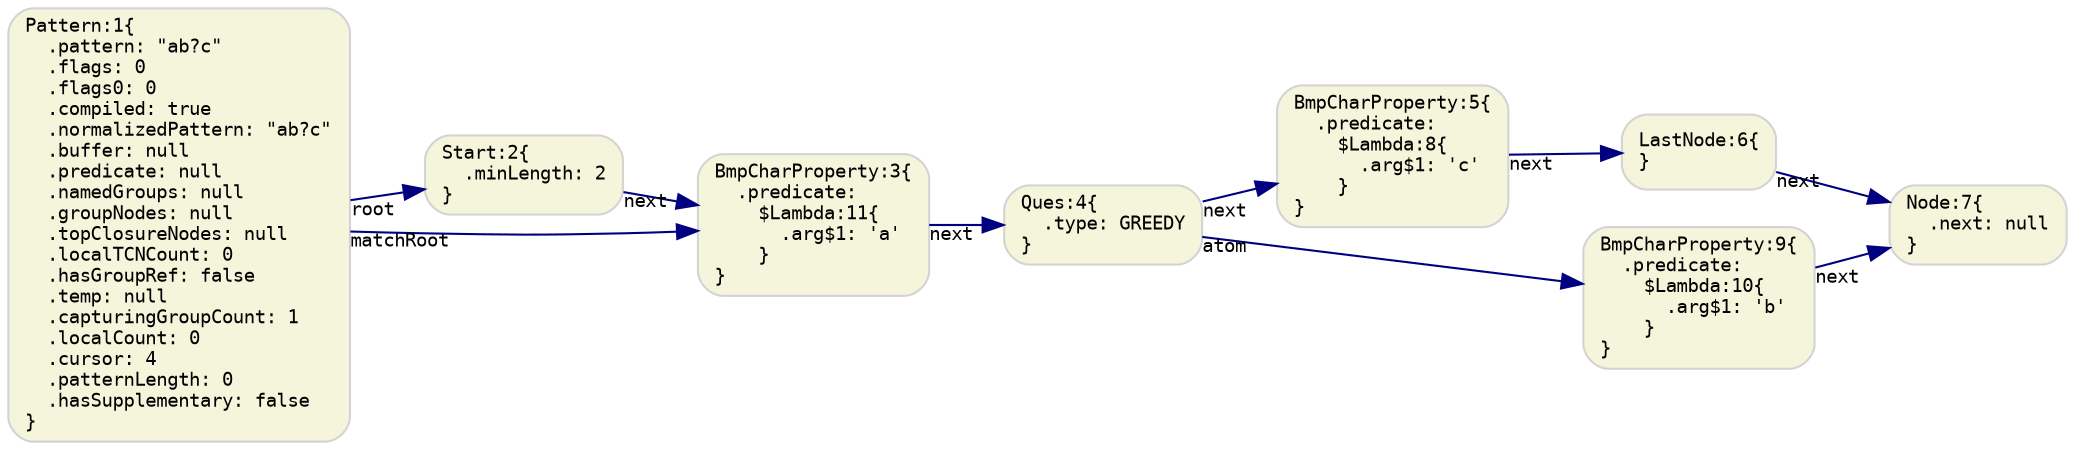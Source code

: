 digraph G {
  rankdir=LR;
  graph [fontname="Monospace", fontsize="11"]

  // default nodes
  node [fontname="Monospace", fontsize="9", shape="box", style="rounded,filled", color="LightGray", fillcolor="Beige"]
  1[ label="Pattern:1\{\l  .pattern: \"ab?c\"\l  .flags: 0\l  .flags0: 0\l  .compiled: true\l  .normalizedPattern: \"ab?c\"\l  .buffer: null\l  .predicate: null\l  .namedGroups: null\l  .groupNodes: null\l  .topClosureNodes: null\l  .localTCNCount: 0\l  .hasGroupRef: false\l  .temp: null\l  .capturingGroupCount: 1\l  .localCount: 0\l  .cursor: 4\l  .patternLength: 0\l  .hasSupplementary: false\l\}\l" ]
  2[ label="Start:2\{\l  .minLength: 2\l\}\l" ]
  3[ label="BmpCharProperty:3\{\l  .predicate:\l    $Lambda:11\{\l      .arg$1: 'a'\l    \}\l\}\l" ]
  4[ label="Ques:4\{\l  .type: GREEDY\l\}\l" ]
  5[ label="BmpCharProperty:5\{\l  .predicate:\l    $Lambda:8\{\l      .arg$1: 'c'\l    \}\l\}\l" ]
  6[ label="LastNode:6\{\l\}\l" ]
  7[ label="Node:7\{\l  .next: null\l\}\l" ]
  9[ label="BmpCharProperty:9\{\l  .predicate:\l    $Lambda:10\{\l      .arg$1: 'b'\l    \}\l\}\l" ]

  // default edges
  edge [fontname="Monospace", fontsize="9", color="Navy"]
  6 -> 7 [ label="",  taillabel="next" ]
  5 -> 6 [ label="",  taillabel="next" ]
  4 -> 5 [ label="",  taillabel="next" ]
  9 -> 7 [ label="",  taillabel="next" ]
  4 -> 9 [ label="",  taillabel="atom" ]
  3 -> 4 [ label="",  taillabel="next" ]
  2 -> 3 [ label="",  taillabel="next" ]
  1 -> 2 [ label="",  taillabel="root" ]
  1 -> 3 [ label="",  taillabel="matchRoot" ]
}
